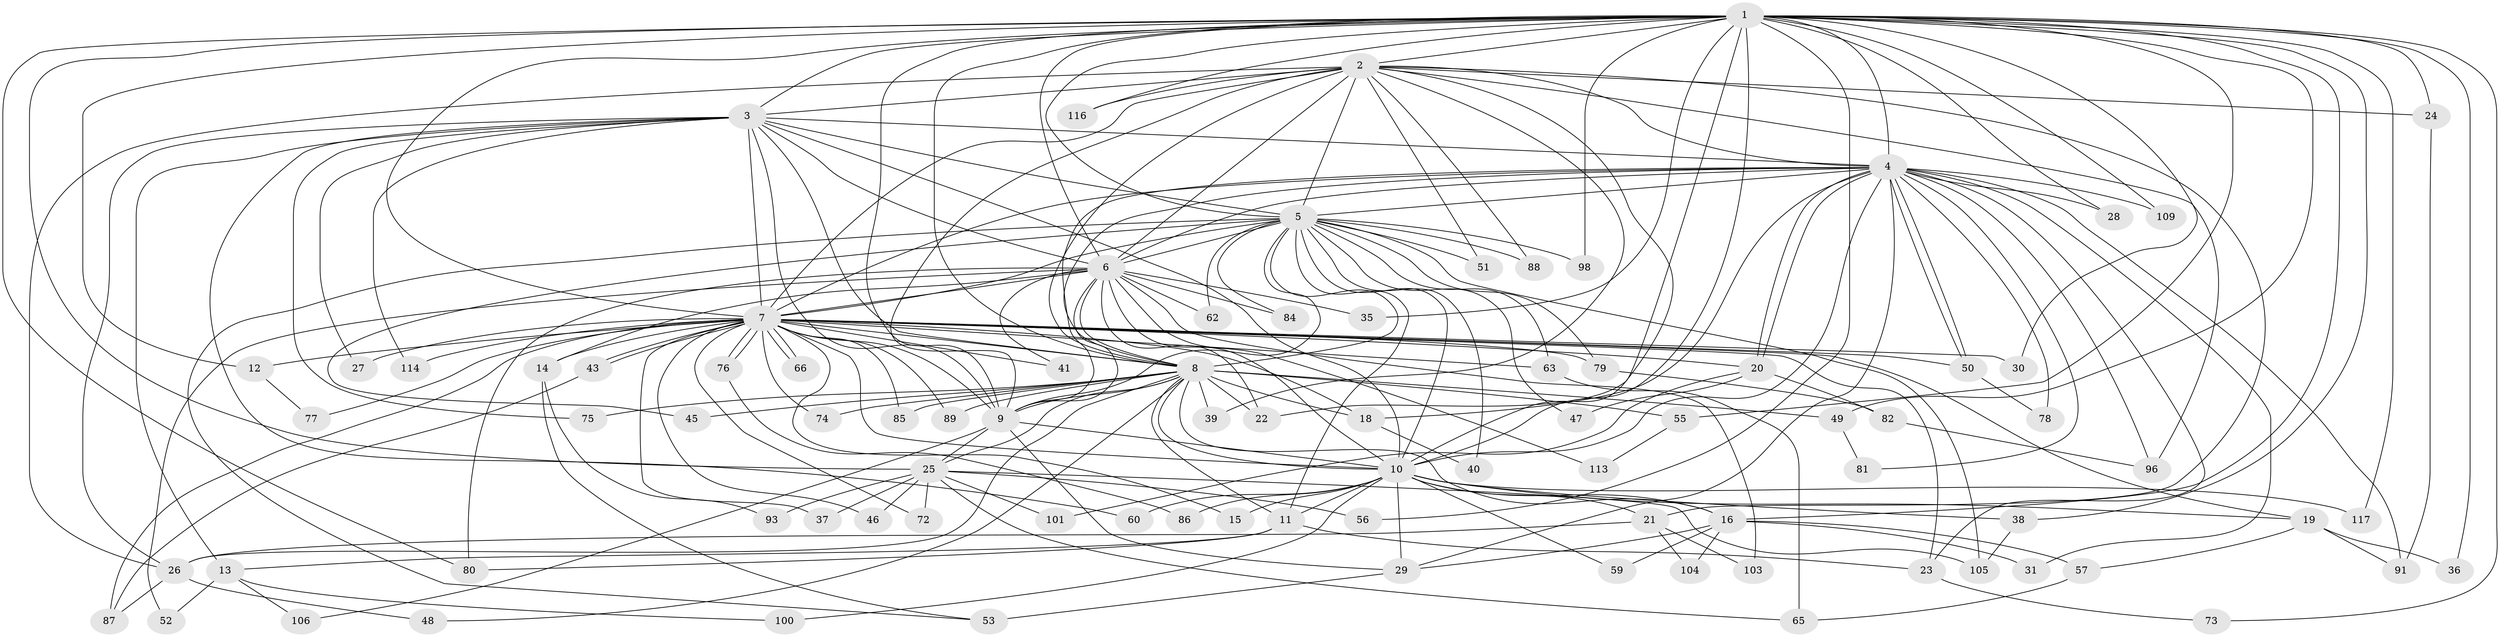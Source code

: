 // Generated by graph-tools (version 1.1) at 2025/51/02/27/25 19:51:51]
// undirected, 88 vertices, 220 edges
graph export_dot {
graph [start="1"]
  node [color=gray90,style=filled];
  1 [super="+99"];
  2 [super="+110"];
  3 [super="+108"];
  4 [super="+95"];
  5 [super="+90"];
  6 [super="+112"];
  7 [super="+67"];
  8 [super="+17"];
  9 [super="+69"];
  10 [super="+42"];
  11 [super="+70"];
  12;
  13 [super="+32"];
  14 [super="+33"];
  15;
  16 [super="+44"];
  18 [super="+34"];
  19;
  20 [super="+71"];
  21 [super="+68"];
  22;
  23 [super="+102"];
  24;
  25 [super="+54"];
  26 [super="+58"];
  27;
  28;
  29 [super="+64"];
  30;
  31;
  35;
  36;
  37;
  38;
  39;
  40;
  41;
  43;
  45;
  46;
  47;
  48;
  49;
  50 [super="+61"];
  51;
  52;
  53 [super="+115"];
  55 [super="+83"];
  56;
  57;
  59;
  60;
  62;
  63;
  65 [super="+111"];
  66;
  72;
  73;
  74;
  75;
  76;
  77;
  78;
  79;
  80;
  81;
  82;
  84;
  85;
  86;
  87 [super="+94"];
  88;
  89;
  91 [super="+92"];
  93;
  96 [super="+97"];
  98;
  100;
  101;
  103;
  104;
  105 [super="+107"];
  106;
  109;
  113;
  114;
  116;
  117;
  1 -- 2;
  1 -- 3;
  1 -- 4 [weight=2];
  1 -- 5;
  1 -- 6;
  1 -- 7;
  1 -- 8;
  1 -- 9;
  1 -- 10;
  1 -- 12;
  1 -- 16;
  1 -- 24;
  1 -- 25;
  1 -- 28;
  1 -- 30;
  1 -- 35;
  1 -- 36;
  1 -- 38;
  1 -- 49;
  1 -- 55;
  1 -- 56;
  1 -- 73;
  1 -- 80;
  1 -- 98;
  1 -- 109;
  1 -- 116;
  1 -- 117;
  1 -- 22;
  2 -- 3;
  2 -- 4;
  2 -- 5 [weight=2];
  2 -- 6;
  2 -- 7;
  2 -- 8;
  2 -- 9;
  2 -- 10;
  2 -- 21;
  2 -- 24;
  2 -- 26;
  2 -- 39;
  2 -- 51;
  2 -- 88;
  2 -- 96;
  2 -- 116;
  3 -- 4;
  3 -- 5;
  3 -- 6;
  3 -- 7;
  3 -- 8;
  3 -- 9;
  3 -- 10;
  3 -- 13 [weight=3];
  3 -- 27;
  3 -- 60;
  3 -- 75;
  3 -- 114;
  3 -- 26;
  4 -- 5;
  4 -- 6;
  4 -- 7 [weight=2];
  4 -- 8;
  4 -- 9;
  4 -- 10;
  4 -- 18;
  4 -- 20;
  4 -- 20;
  4 -- 23;
  4 -- 28;
  4 -- 29;
  4 -- 31;
  4 -- 50;
  4 -- 50;
  4 -- 78;
  4 -- 81;
  4 -- 91;
  4 -- 109;
  4 -- 96;
  5 -- 6;
  5 -- 7;
  5 -- 8 [weight=2];
  5 -- 9;
  5 -- 10;
  5 -- 11;
  5 -- 40;
  5 -- 45;
  5 -- 47;
  5 -- 51;
  5 -- 53;
  5 -- 62;
  5 -- 63;
  5 -- 79;
  5 -- 84;
  5 -- 88;
  5 -- 98;
  5 -- 105;
  6 -- 7;
  6 -- 8;
  6 -- 9;
  6 -- 10;
  6 -- 14;
  6 -- 22;
  6 -- 35;
  6 -- 41;
  6 -- 52;
  6 -- 62;
  6 -- 84;
  6 -- 103;
  6 -- 113;
  6 -- 80;
  7 -- 8 [weight=2];
  7 -- 9;
  7 -- 10;
  7 -- 12;
  7 -- 14 [weight=2];
  7 -- 15;
  7 -- 19;
  7 -- 23;
  7 -- 27;
  7 -- 30;
  7 -- 37;
  7 -- 41;
  7 -- 43;
  7 -- 43;
  7 -- 46;
  7 -- 63;
  7 -- 66;
  7 -- 66;
  7 -- 72;
  7 -- 74;
  7 -- 76;
  7 -- 76;
  7 -- 77;
  7 -- 79;
  7 -- 85;
  7 -- 89;
  7 -- 114;
  7 -- 50;
  7 -- 18;
  7 -- 20;
  7 -- 87;
  8 -- 9;
  8 -- 10;
  8 -- 16;
  8 -- 18;
  8 -- 22;
  8 -- 25;
  8 -- 26;
  8 -- 39;
  8 -- 45;
  8 -- 48;
  8 -- 49;
  8 -- 55 [weight=2];
  8 -- 74;
  8 -- 75;
  8 -- 85;
  8 -- 89;
  8 -- 11;
  9 -- 10 [weight=2];
  9 -- 106;
  9 -- 25;
  9 -- 29;
  10 -- 11;
  10 -- 15;
  10 -- 19;
  10 -- 21;
  10 -- 29;
  10 -- 38;
  10 -- 59;
  10 -- 60;
  10 -- 86;
  10 -- 117;
  10 -- 100;
  10 -- 16;
  11 -- 13;
  11 -- 80;
  11 -- 23;
  12 -- 77;
  13 -- 52;
  13 -- 100;
  13 -- 106;
  14 -- 93;
  14 -- 53;
  16 -- 31;
  16 -- 59;
  16 -- 57;
  16 -- 104;
  16 -- 29;
  18 -- 40;
  19 -- 36;
  19 -- 57;
  19 -- 91;
  20 -- 47;
  20 -- 82;
  20 -- 101;
  21 -- 103;
  21 -- 104;
  21 -- 26;
  23 -- 73;
  24 -- 91;
  25 -- 37;
  25 -- 46;
  25 -- 56;
  25 -- 72;
  25 -- 93;
  25 -- 101;
  25 -- 105;
  25 -- 65;
  26 -- 48;
  26 -- 87;
  29 -- 53;
  38 -- 105;
  43 -- 87;
  49 -- 81;
  50 -- 78;
  55 -- 113;
  57 -- 65;
  63 -- 65;
  76 -- 86;
  79 -- 82;
  82 -- 96;
}
